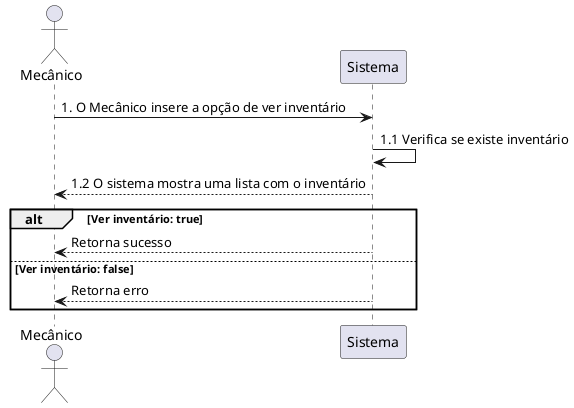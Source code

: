 @startuml
actor Mecânico
participant Sistema


Mecânico -> Sistema: 1. O Mecânico insere a opção de ver inventário
Sistema -> Sistema: 1.1 Verifica se existe inventário
Sistema --> Mecânico: 1.2 O sistema mostra uma lista com o inventário

alt Ver inventário: true
     Sistema --> Mecânico: Retorna sucesso

else Ver inventário: false
     Sistema --> Mecânico: Retorna erro

end
@enduml